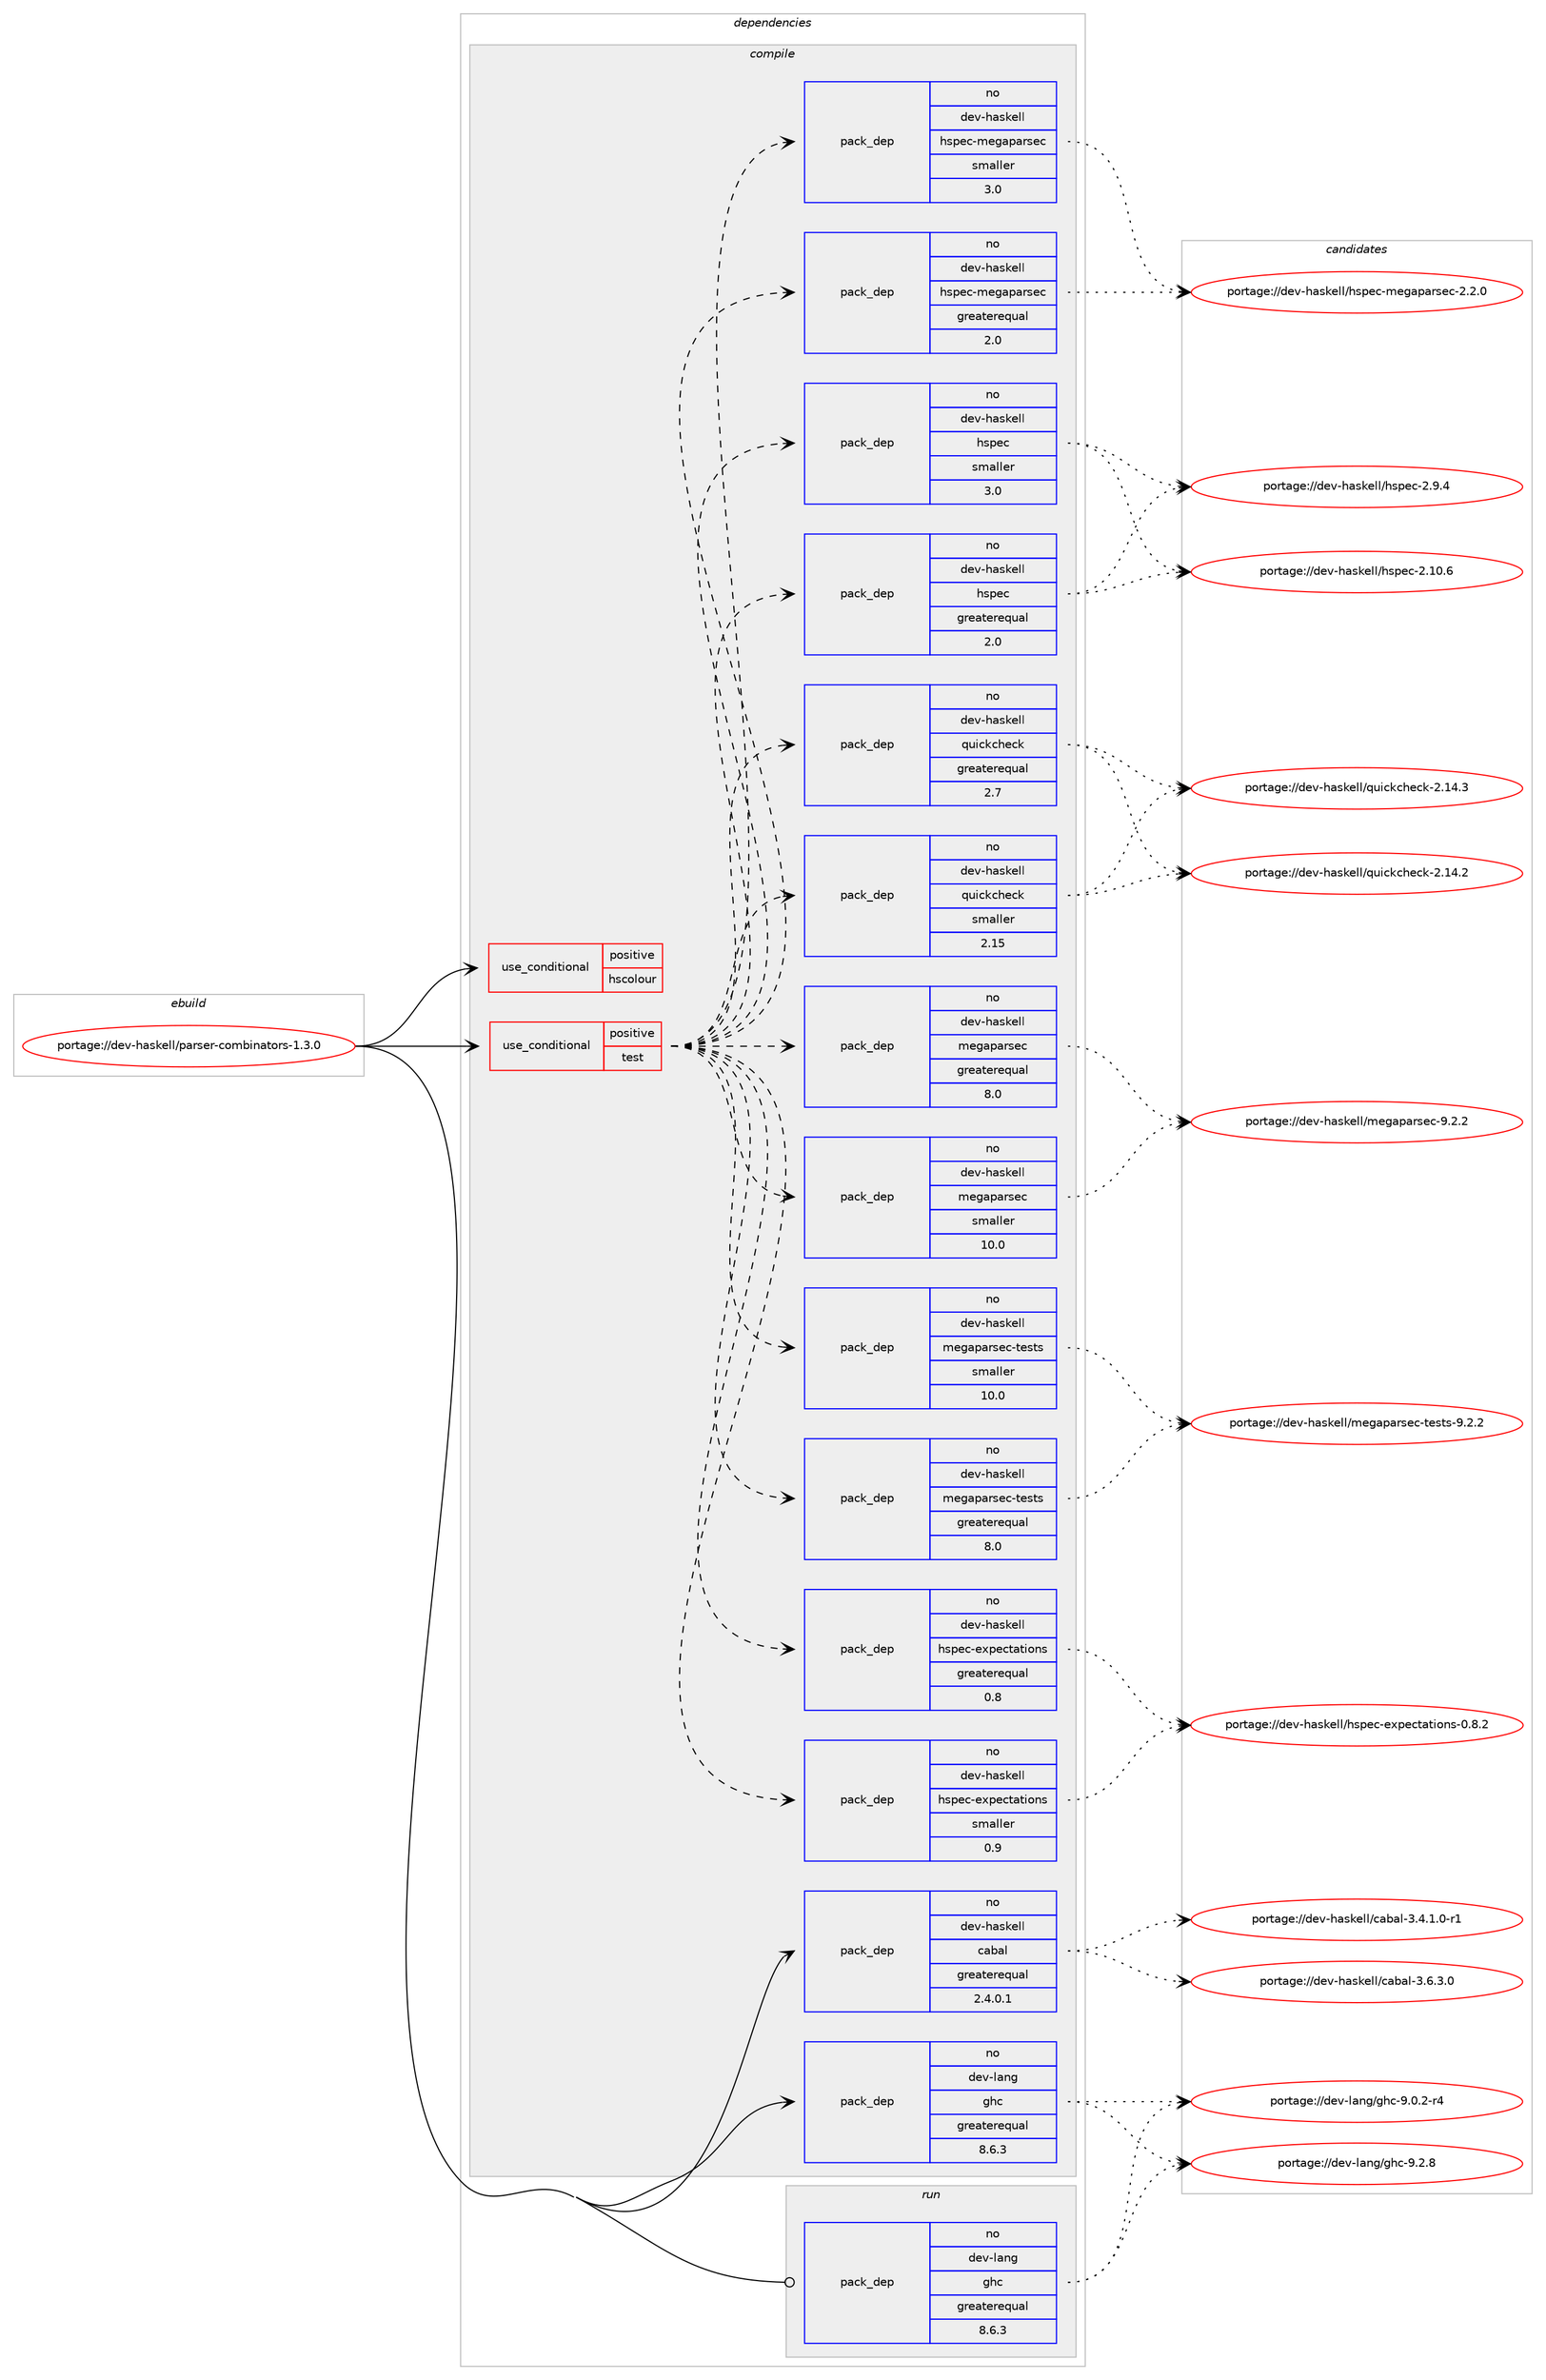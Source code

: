 digraph prolog {

# *************
# Graph options
# *************

newrank=true;
concentrate=true;
compound=true;
graph [rankdir=LR,fontname=Helvetica,fontsize=10,ranksep=1.5];#, ranksep=2.5, nodesep=0.2];
edge  [arrowhead=vee];
node  [fontname=Helvetica,fontsize=10];

# **********
# The ebuild
# **********

subgraph cluster_leftcol {
color=gray;
rank=same;
label=<<i>ebuild</i>>;
id [label="portage://dev-haskell/parser-combinators-1.3.0", color=red, width=4, href="../dev-haskell/parser-combinators-1.3.0.svg"];
}

# ****************
# The dependencies
# ****************

subgraph cluster_midcol {
color=gray;
label=<<i>dependencies</i>>;
subgraph cluster_compile {
fillcolor="#eeeeee";
style=filled;
label=<<i>compile</i>>;
subgraph cond20212 {
dependency41719 [label=<<TABLE BORDER="0" CELLBORDER="1" CELLSPACING="0" CELLPADDING="4"><TR><TD ROWSPAN="3" CELLPADDING="10">use_conditional</TD></TR><TR><TD>positive</TD></TR><TR><TD>hscolour</TD></TR></TABLE>>, shape=none, color=red];
# *** BEGIN UNKNOWN DEPENDENCY TYPE (TODO) ***
# dependency41719 -> package_dependency(portage://dev-haskell/parser-combinators-1.3.0,install,no,dev-haskell,hscolour,none,[,,],[],[])
# *** END UNKNOWN DEPENDENCY TYPE (TODO) ***

}
id:e -> dependency41719:w [weight=20,style="solid",arrowhead="vee"];
subgraph cond20213 {
dependency41720 [label=<<TABLE BORDER="0" CELLBORDER="1" CELLSPACING="0" CELLPADDING="4"><TR><TD ROWSPAN="3" CELLPADDING="10">use_conditional</TD></TR><TR><TD>positive</TD></TR><TR><TD>test</TD></TR></TABLE>>, shape=none, color=red];
subgraph pack20526 {
dependency41721 [label=<<TABLE BORDER="0" CELLBORDER="1" CELLSPACING="0" CELLPADDING="4" WIDTH="220"><TR><TD ROWSPAN="6" CELLPADDING="30">pack_dep</TD></TR><TR><TD WIDTH="110">no</TD></TR><TR><TD>dev-haskell</TD></TR><TR><TD>hspec</TD></TR><TR><TD>greaterequal</TD></TR><TR><TD>2.0</TD></TR></TABLE>>, shape=none, color=blue];
}
dependency41720:e -> dependency41721:w [weight=20,style="dashed",arrowhead="vee"];
subgraph pack20527 {
dependency41722 [label=<<TABLE BORDER="0" CELLBORDER="1" CELLSPACING="0" CELLPADDING="4" WIDTH="220"><TR><TD ROWSPAN="6" CELLPADDING="30">pack_dep</TD></TR><TR><TD WIDTH="110">no</TD></TR><TR><TD>dev-haskell</TD></TR><TR><TD>hspec</TD></TR><TR><TD>smaller</TD></TR><TR><TD>3.0</TD></TR></TABLE>>, shape=none, color=blue];
}
dependency41720:e -> dependency41722:w [weight=20,style="dashed",arrowhead="vee"];
subgraph pack20528 {
dependency41723 [label=<<TABLE BORDER="0" CELLBORDER="1" CELLSPACING="0" CELLPADDING="4" WIDTH="220"><TR><TD ROWSPAN="6" CELLPADDING="30">pack_dep</TD></TR><TR><TD WIDTH="110">no</TD></TR><TR><TD>dev-haskell</TD></TR><TR><TD>hspec-expectations</TD></TR><TR><TD>greaterequal</TD></TR><TR><TD>0.8</TD></TR></TABLE>>, shape=none, color=blue];
}
dependency41720:e -> dependency41723:w [weight=20,style="dashed",arrowhead="vee"];
subgraph pack20529 {
dependency41724 [label=<<TABLE BORDER="0" CELLBORDER="1" CELLSPACING="0" CELLPADDING="4" WIDTH="220"><TR><TD ROWSPAN="6" CELLPADDING="30">pack_dep</TD></TR><TR><TD WIDTH="110">no</TD></TR><TR><TD>dev-haskell</TD></TR><TR><TD>hspec-expectations</TD></TR><TR><TD>smaller</TD></TR><TR><TD>0.9</TD></TR></TABLE>>, shape=none, color=blue];
}
dependency41720:e -> dependency41724:w [weight=20,style="dashed",arrowhead="vee"];
subgraph pack20530 {
dependency41725 [label=<<TABLE BORDER="0" CELLBORDER="1" CELLSPACING="0" CELLPADDING="4" WIDTH="220"><TR><TD ROWSPAN="6" CELLPADDING="30">pack_dep</TD></TR><TR><TD WIDTH="110">no</TD></TR><TR><TD>dev-haskell</TD></TR><TR><TD>hspec-megaparsec</TD></TR><TR><TD>greaterequal</TD></TR><TR><TD>2.0</TD></TR></TABLE>>, shape=none, color=blue];
}
dependency41720:e -> dependency41725:w [weight=20,style="dashed",arrowhead="vee"];
subgraph pack20531 {
dependency41726 [label=<<TABLE BORDER="0" CELLBORDER="1" CELLSPACING="0" CELLPADDING="4" WIDTH="220"><TR><TD ROWSPAN="6" CELLPADDING="30">pack_dep</TD></TR><TR><TD WIDTH="110">no</TD></TR><TR><TD>dev-haskell</TD></TR><TR><TD>hspec-megaparsec</TD></TR><TR><TD>smaller</TD></TR><TR><TD>3.0</TD></TR></TABLE>>, shape=none, color=blue];
}
dependency41720:e -> dependency41726:w [weight=20,style="dashed",arrowhead="vee"];
subgraph pack20532 {
dependency41727 [label=<<TABLE BORDER="0" CELLBORDER="1" CELLSPACING="0" CELLPADDING="4" WIDTH="220"><TR><TD ROWSPAN="6" CELLPADDING="30">pack_dep</TD></TR><TR><TD WIDTH="110">no</TD></TR><TR><TD>dev-haskell</TD></TR><TR><TD>megaparsec</TD></TR><TR><TD>greaterequal</TD></TR><TR><TD>8.0</TD></TR></TABLE>>, shape=none, color=blue];
}
dependency41720:e -> dependency41727:w [weight=20,style="dashed",arrowhead="vee"];
subgraph pack20533 {
dependency41728 [label=<<TABLE BORDER="0" CELLBORDER="1" CELLSPACING="0" CELLPADDING="4" WIDTH="220"><TR><TD ROWSPAN="6" CELLPADDING="30">pack_dep</TD></TR><TR><TD WIDTH="110">no</TD></TR><TR><TD>dev-haskell</TD></TR><TR><TD>megaparsec</TD></TR><TR><TD>smaller</TD></TR><TR><TD>10.0</TD></TR></TABLE>>, shape=none, color=blue];
}
dependency41720:e -> dependency41728:w [weight=20,style="dashed",arrowhead="vee"];
subgraph pack20534 {
dependency41729 [label=<<TABLE BORDER="0" CELLBORDER="1" CELLSPACING="0" CELLPADDING="4" WIDTH="220"><TR><TD ROWSPAN="6" CELLPADDING="30">pack_dep</TD></TR><TR><TD WIDTH="110">no</TD></TR><TR><TD>dev-haskell</TD></TR><TR><TD>megaparsec-tests</TD></TR><TR><TD>greaterequal</TD></TR><TR><TD>8.0</TD></TR></TABLE>>, shape=none, color=blue];
}
dependency41720:e -> dependency41729:w [weight=20,style="dashed",arrowhead="vee"];
subgraph pack20535 {
dependency41730 [label=<<TABLE BORDER="0" CELLBORDER="1" CELLSPACING="0" CELLPADDING="4" WIDTH="220"><TR><TD ROWSPAN="6" CELLPADDING="30">pack_dep</TD></TR><TR><TD WIDTH="110">no</TD></TR><TR><TD>dev-haskell</TD></TR><TR><TD>megaparsec-tests</TD></TR><TR><TD>smaller</TD></TR><TR><TD>10.0</TD></TR></TABLE>>, shape=none, color=blue];
}
dependency41720:e -> dependency41730:w [weight=20,style="dashed",arrowhead="vee"];
subgraph pack20536 {
dependency41731 [label=<<TABLE BORDER="0" CELLBORDER="1" CELLSPACING="0" CELLPADDING="4" WIDTH="220"><TR><TD ROWSPAN="6" CELLPADDING="30">pack_dep</TD></TR><TR><TD WIDTH="110">no</TD></TR><TR><TD>dev-haskell</TD></TR><TR><TD>quickcheck</TD></TR><TR><TD>greaterequal</TD></TR><TR><TD>2.7</TD></TR></TABLE>>, shape=none, color=blue];
}
dependency41720:e -> dependency41731:w [weight=20,style="dashed",arrowhead="vee"];
subgraph pack20537 {
dependency41732 [label=<<TABLE BORDER="0" CELLBORDER="1" CELLSPACING="0" CELLPADDING="4" WIDTH="220"><TR><TD ROWSPAN="6" CELLPADDING="30">pack_dep</TD></TR><TR><TD WIDTH="110">no</TD></TR><TR><TD>dev-haskell</TD></TR><TR><TD>quickcheck</TD></TR><TR><TD>smaller</TD></TR><TR><TD>2.15</TD></TR></TABLE>>, shape=none, color=blue];
}
dependency41720:e -> dependency41732:w [weight=20,style="dashed",arrowhead="vee"];
}
id:e -> dependency41720:w [weight=20,style="solid",arrowhead="vee"];
subgraph pack20538 {
dependency41733 [label=<<TABLE BORDER="0" CELLBORDER="1" CELLSPACING="0" CELLPADDING="4" WIDTH="220"><TR><TD ROWSPAN="6" CELLPADDING="30">pack_dep</TD></TR><TR><TD WIDTH="110">no</TD></TR><TR><TD>dev-haskell</TD></TR><TR><TD>cabal</TD></TR><TR><TD>greaterequal</TD></TR><TR><TD>2.4.0.1</TD></TR></TABLE>>, shape=none, color=blue];
}
id:e -> dependency41733:w [weight=20,style="solid",arrowhead="vee"];
subgraph pack20539 {
dependency41734 [label=<<TABLE BORDER="0" CELLBORDER="1" CELLSPACING="0" CELLPADDING="4" WIDTH="220"><TR><TD ROWSPAN="6" CELLPADDING="30">pack_dep</TD></TR><TR><TD WIDTH="110">no</TD></TR><TR><TD>dev-lang</TD></TR><TR><TD>ghc</TD></TR><TR><TD>greaterequal</TD></TR><TR><TD>8.6.3</TD></TR></TABLE>>, shape=none, color=blue];
}
id:e -> dependency41734:w [weight=20,style="solid",arrowhead="vee"];
}
subgraph cluster_compileandrun {
fillcolor="#eeeeee";
style=filled;
label=<<i>compile and run</i>>;
}
subgraph cluster_run {
fillcolor="#eeeeee";
style=filled;
label=<<i>run</i>>;
subgraph pack20540 {
dependency41735 [label=<<TABLE BORDER="0" CELLBORDER="1" CELLSPACING="0" CELLPADDING="4" WIDTH="220"><TR><TD ROWSPAN="6" CELLPADDING="30">pack_dep</TD></TR><TR><TD WIDTH="110">no</TD></TR><TR><TD>dev-lang</TD></TR><TR><TD>ghc</TD></TR><TR><TD>greaterequal</TD></TR><TR><TD>8.6.3</TD></TR></TABLE>>, shape=none, color=blue];
}
id:e -> dependency41735:w [weight=20,style="solid",arrowhead="odot"];
# *** BEGIN UNKNOWN DEPENDENCY TYPE (TODO) ***
# id -> package_dependency(portage://dev-haskell/parser-combinators-1.3.0,run,no,dev-lang,ghc,none,[,,],any_same_slot,[use(optenable(profile),none)])
# *** END UNKNOWN DEPENDENCY TYPE (TODO) ***

}
}

# **************
# The candidates
# **************

subgraph cluster_choices {
rank=same;
color=gray;
label=<<i>candidates</i>>;

subgraph choice20526 {
color=black;
nodesep=1;
choice1001011184510497115107101108108471041151121019945504649484654 [label="portage://dev-haskell/hspec-2.10.6", color=red, width=4,href="../dev-haskell/hspec-2.10.6.svg"];
choice10010111845104971151071011081084710411511210199455046574652 [label="portage://dev-haskell/hspec-2.9.4", color=red, width=4,href="../dev-haskell/hspec-2.9.4.svg"];
dependency41721:e -> choice1001011184510497115107101108108471041151121019945504649484654:w [style=dotted,weight="100"];
dependency41721:e -> choice10010111845104971151071011081084710411511210199455046574652:w [style=dotted,weight="100"];
}
subgraph choice20527 {
color=black;
nodesep=1;
choice1001011184510497115107101108108471041151121019945504649484654 [label="portage://dev-haskell/hspec-2.10.6", color=red, width=4,href="../dev-haskell/hspec-2.10.6.svg"];
choice10010111845104971151071011081084710411511210199455046574652 [label="portage://dev-haskell/hspec-2.9.4", color=red, width=4,href="../dev-haskell/hspec-2.9.4.svg"];
dependency41722:e -> choice1001011184510497115107101108108471041151121019945504649484654:w [style=dotted,weight="100"];
dependency41722:e -> choice10010111845104971151071011081084710411511210199455046574652:w [style=dotted,weight="100"];
}
subgraph choice20528 {
color=black;
nodesep=1;
choice10010111845104971151071011081084710411511210199451011201121019911697116105111110115454846564650 [label="portage://dev-haskell/hspec-expectations-0.8.2", color=red, width=4,href="../dev-haskell/hspec-expectations-0.8.2.svg"];
dependency41723:e -> choice10010111845104971151071011081084710411511210199451011201121019911697116105111110115454846564650:w [style=dotted,weight="100"];
}
subgraph choice20529 {
color=black;
nodesep=1;
choice10010111845104971151071011081084710411511210199451011201121019911697116105111110115454846564650 [label="portage://dev-haskell/hspec-expectations-0.8.2", color=red, width=4,href="../dev-haskell/hspec-expectations-0.8.2.svg"];
dependency41724:e -> choice10010111845104971151071011081084710411511210199451011201121019911697116105111110115454846564650:w [style=dotted,weight="100"];
}
subgraph choice20530 {
color=black;
nodesep=1;
choice1001011184510497115107101108108471041151121019945109101103971129711411510199455046504648 [label="portage://dev-haskell/hspec-megaparsec-2.2.0", color=red, width=4,href="../dev-haskell/hspec-megaparsec-2.2.0.svg"];
dependency41725:e -> choice1001011184510497115107101108108471041151121019945109101103971129711411510199455046504648:w [style=dotted,weight="100"];
}
subgraph choice20531 {
color=black;
nodesep=1;
choice1001011184510497115107101108108471041151121019945109101103971129711411510199455046504648 [label="portage://dev-haskell/hspec-megaparsec-2.2.0", color=red, width=4,href="../dev-haskell/hspec-megaparsec-2.2.0.svg"];
dependency41726:e -> choice1001011184510497115107101108108471041151121019945109101103971129711411510199455046504648:w [style=dotted,weight="100"];
}
subgraph choice20532 {
color=black;
nodesep=1;
choice100101118451049711510710110810847109101103971129711411510199455746504650 [label="portage://dev-haskell/megaparsec-9.2.2", color=red, width=4,href="../dev-haskell/megaparsec-9.2.2.svg"];
dependency41727:e -> choice100101118451049711510710110810847109101103971129711411510199455746504650:w [style=dotted,weight="100"];
}
subgraph choice20533 {
color=black;
nodesep=1;
choice100101118451049711510710110810847109101103971129711411510199455746504650 [label="portage://dev-haskell/megaparsec-9.2.2", color=red, width=4,href="../dev-haskell/megaparsec-9.2.2.svg"];
dependency41728:e -> choice100101118451049711510710110810847109101103971129711411510199455746504650:w [style=dotted,weight="100"];
}
subgraph choice20534 {
color=black;
nodesep=1;
choice10010111845104971151071011081084710910110397112971141151019945116101115116115455746504650 [label="portage://dev-haskell/megaparsec-tests-9.2.2", color=red, width=4,href="../dev-haskell/megaparsec-tests-9.2.2.svg"];
dependency41729:e -> choice10010111845104971151071011081084710910110397112971141151019945116101115116115455746504650:w [style=dotted,weight="100"];
}
subgraph choice20535 {
color=black;
nodesep=1;
choice10010111845104971151071011081084710910110397112971141151019945116101115116115455746504650 [label="portage://dev-haskell/megaparsec-tests-9.2.2", color=red, width=4,href="../dev-haskell/megaparsec-tests-9.2.2.svg"];
dependency41730:e -> choice10010111845104971151071011081084710910110397112971141151019945116101115116115455746504650:w [style=dotted,weight="100"];
}
subgraph choice20536 {
color=black;
nodesep=1;
choice10010111845104971151071011081084711311710599107991041019910745504649524650 [label="portage://dev-haskell/quickcheck-2.14.2", color=red, width=4,href="../dev-haskell/quickcheck-2.14.2.svg"];
choice10010111845104971151071011081084711311710599107991041019910745504649524651 [label="portage://dev-haskell/quickcheck-2.14.3", color=red, width=4,href="../dev-haskell/quickcheck-2.14.3.svg"];
dependency41731:e -> choice10010111845104971151071011081084711311710599107991041019910745504649524650:w [style=dotted,weight="100"];
dependency41731:e -> choice10010111845104971151071011081084711311710599107991041019910745504649524651:w [style=dotted,weight="100"];
}
subgraph choice20537 {
color=black;
nodesep=1;
choice10010111845104971151071011081084711311710599107991041019910745504649524650 [label="portage://dev-haskell/quickcheck-2.14.2", color=red, width=4,href="../dev-haskell/quickcheck-2.14.2.svg"];
choice10010111845104971151071011081084711311710599107991041019910745504649524651 [label="portage://dev-haskell/quickcheck-2.14.3", color=red, width=4,href="../dev-haskell/quickcheck-2.14.3.svg"];
dependency41732:e -> choice10010111845104971151071011081084711311710599107991041019910745504649524650:w [style=dotted,weight="100"];
dependency41732:e -> choice10010111845104971151071011081084711311710599107991041019910745504649524651:w [style=dotted,weight="100"];
}
subgraph choice20538 {
color=black;
nodesep=1;
choice1001011184510497115107101108108479997989710845514652464946484511449 [label="portage://dev-haskell/cabal-3.4.1.0-r1", color=red, width=4,href="../dev-haskell/cabal-3.4.1.0-r1.svg"];
choice100101118451049711510710110810847999798971084551465446514648 [label="portage://dev-haskell/cabal-3.6.3.0", color=red, width=4,href="../dev-haskell/cabal-3.6.3.0.svg"];
dependency41733:e -> choice1001011184510497115107101108108479997989710845514652464946484511449:w [style=dotted,weight="100"];
dependency41733:e -> choice100101118451049711510710110810847999798971084551465446514648:w [style=dotted,weight="100"];
}
subgraph choice20539 {
color=black;
nodesep=1;
choice100101118451089711010347103104994557464846504511452 [label="portage://dev-lang/ghc-9.0.2-r4", color=red, width=4,href="../dev-lang/ghc-9.0.2-r4.svg"];
choice10010111845108971101034710310499455746504656 [label="portage://dev-lang/ghc-9.2.8", color=red, width=4,href="../dev-lang/ghc-9.2.8.svg"];
dependency41734:e -> choice100101118451089711010347103104994557464846504511452:w [style=dotted,weight="100"];
dependency41734:e -> choice10010111845108971101034710310499455746504656:w [style=dotted,weight="100"];
}
subgraph choice20540 {
color=black;
nodesep=1;
choice100101118451089711010347103104994557464846504511452 [label="portage://dev-lang/ghc-9.0.2-r4", color=red, width=4,href="../dev-lang/ghc-9.0.2-r4.svg"];
choice10010111845108971101034710310499455746504656 [label="portage://dev-lang/ghc-9.2.8", color=red, width=4,href="../dev-lang/ghc-9.2.8.svg"];
dependency41735:e -> choice100101118451089711010347103104994557464846504511452:w [style=dotted,weight="100"];
dependency41735:e -> choice10010111845108971101034710310499455746504656:w [style=dotted,weight="100"];
}
}

}
